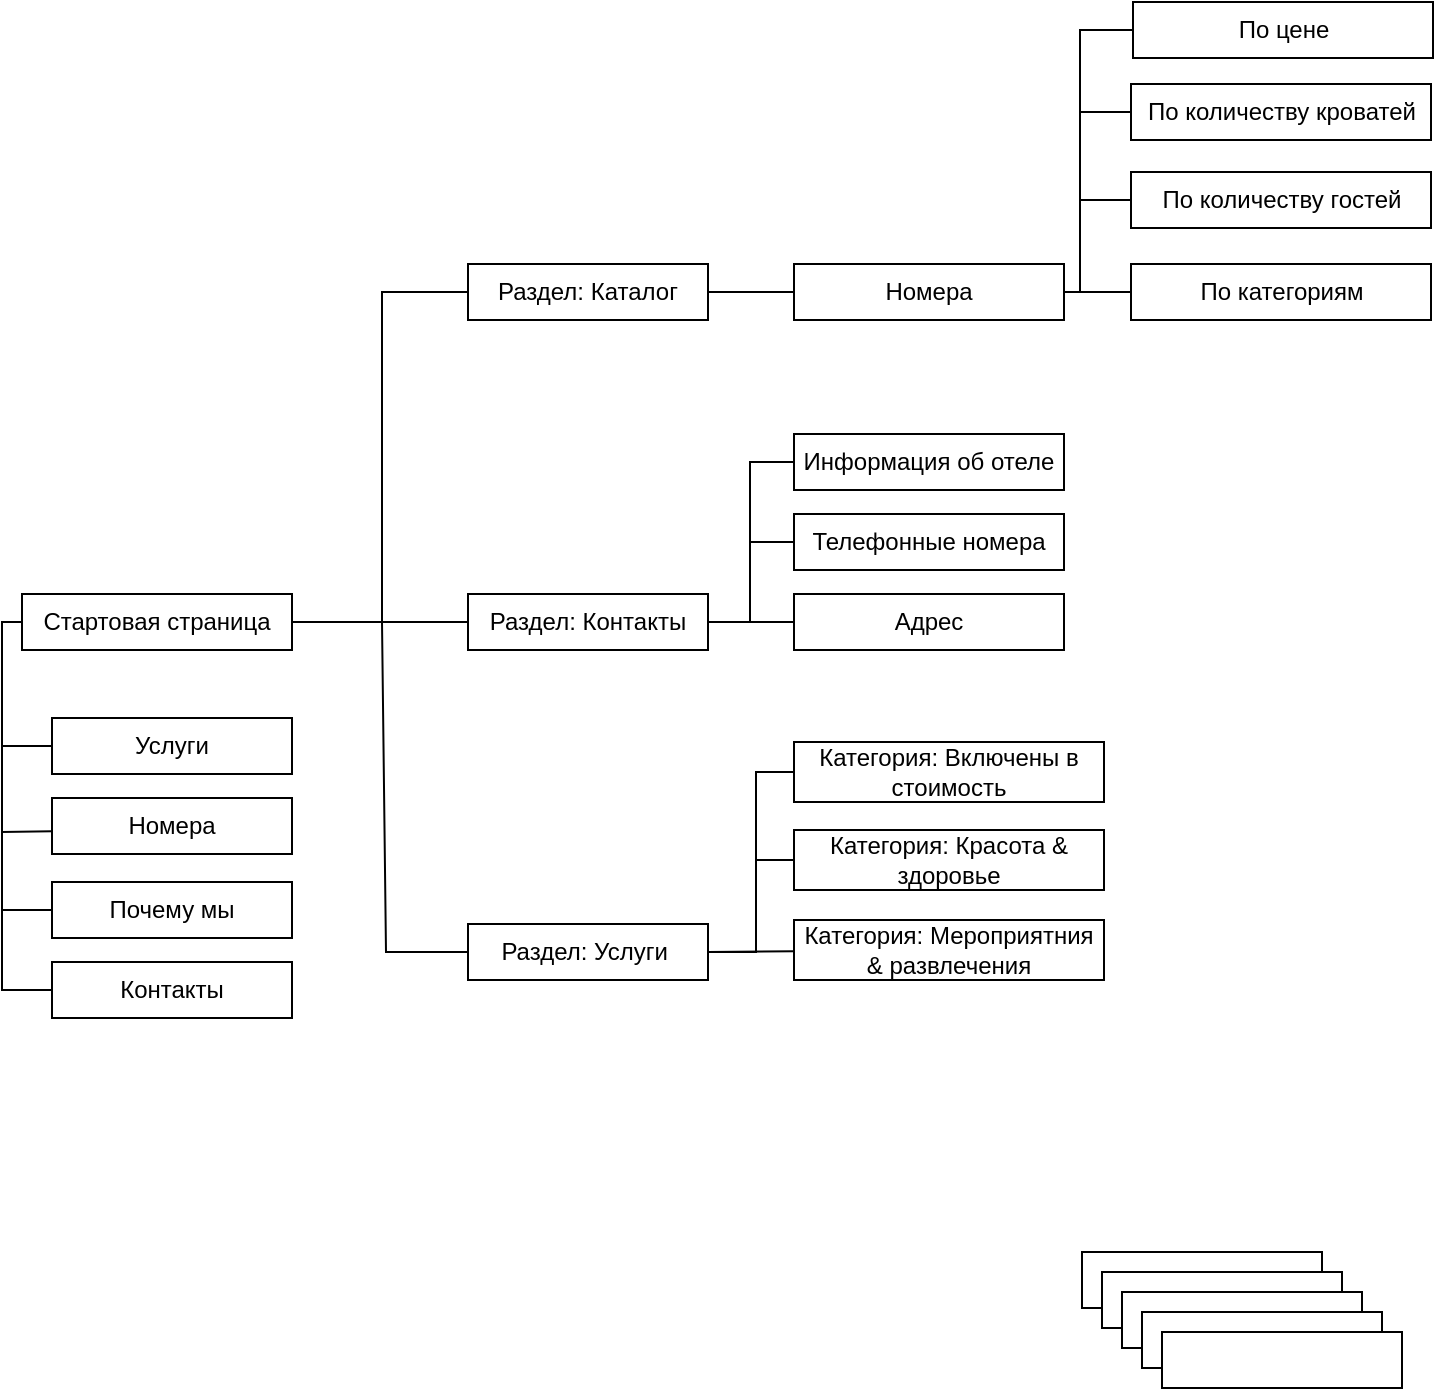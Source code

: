 <mxfile version="22.1.2" type="device" pages="4">
  <diagram name="Логическая (1)" id="8nunTRnJnk0Z7Gpdhql-">
    <mxGraphModel dx="1036" dy="614" grid="0" gridSize="10" guides="1" tooltips="1" connect="1" arrows="1" fold="1" page="1" pageScale="1" pageWidth="1169" pageHeight="827" math="0" shadow="0">
      <root>
        <mxCell id="0" />
        <mxCell id="1" parent="0" />
        <mxCell id="D01IqpzcgCZlbl3rqyAx-9" value="Номера" style="rounded=0;whiteSpace=wrap;html=1;" parent="1" vertex="1">
          <mxGeometry x="26" y="419" width="120" height="28" as="geometry" />
        </mxCell>
        <mxCell id="D01IqpzcgCZlbl3rqyAx-8" value="Почему мы" style="rounded=0;whiteSpace=wrap;html=1;" parent="1" vertex="1">
          <mxGeometry x="26" y="461" width="120" height="28" as="geometry" />
        </mxCell>
        <mxCell id="D01IqpzcgCZlbl3rqyAx-1" value="Стартовая страница" style="rounded=0;whiteSpace=wrap;html=1;" parent="1" vertex="1">
          <mxGeometry x="11" y="317" width="135" height="28" as="geometry" />
        </mxCell>
        <mxCell id="D01IqpzcgCZlbl3rqyAx-3" value="Раздел: Каталог" style="rounded=0;whiteSpace=wrap;html=1;" parent="1" vertex="1">
          <mxGeometry x="234" y="152" width="120" height="28" as="geometry" />
        </mxCell>
        <mxCell id="D01IqpzcgCZlbl3rqyAx-4" value="Раздел: Контакты" style="rounded=0;whiteSpace=wrap;html=1;" parent="1" vertex="1">
          <mxGeometry x="234" y="317" width="120" height="28" as="geometry" />
        </mxCell>
        <mxCell id="D01IqpzcgCZlbl3rqyAx-5" value="Раздел: Услуги&amp;nbsp;" style="rounded=0;whiteSpace=wrap;html=1;" parent="1" vertex="1">
          <mxGeometry x="234" y="482" width="120" height="28" as="geometry" />
        </mxCell>
        <mxCell id="D01IqpzcgCZlbl3rqyAx-7" value="Услуги" style="rounded=0;whiteSpace=wrap;html=1;" parent="1" vertex="1">
          <mxGeometry x="26" y="379" width="120" height="28" as="geometry" />
        </mxCell>
        <mxCell id="D01IqpzcgCZlbl3rqyAx-10" value="Контакты" style="rounded=0;whiteSpace=wrap;html=1;" parent="1" vertex="1">
          <mxGeometry x="26" y="501" width="120" height="28" as="geometry" />
        </mxCell>
        <mxCell id="D01IqpzcgCZlbl3rqyAx-11" value="Телефонные номера" style="rounded=0;whiteSpace=wrap;html=1;" parent="1" vertex="1">
          <mxGeometry x="397" y="277" width="135" height="28" as="geometry" />
        </mxCell>
        <mxCell id="D01IqpzcgCZlbl3rqyAx-12" value="Адрес" style="rounded=0;whiteSpace=wrap;html=1;" parent="1" vertex="1">
          <mxGeometry x="397" y="317" width="135" height="28" as="geometry" />
        </mxCell>
        <mxCell id="D01IqpzcgCZlbl3rqyAx-13" value="Категория: Включены в стоимость" style="rounded=0;whiteSpace=wrap;html=1;" parent="1" vertex="1">
          <mxGeometry x="397" y="391" width="155" height="30" as="geometry" />
        </mxCell>
        <mxCell id="D01IqpzcgCZlbl3rqyAx-14" value="Категория: Красота &amp;amp; здоровье" style="rounded=0;whiteSpace=wrap;html=1;" parent="1" vertex="1">
          <mxGeometry x="397" y="435" width="155" height="30" as="geometry" />
        </mxCell>
        <mxCell id="D01IqpzcgCZlbl3rqyAx-15" value="Категория: Мероприятния &amp;amp; развлечения" style="rounded=0;whiteSpace=wrap;html=1;" parent="1" vertex="1">
          <mxGeometry x="397" y="480" width="155" height="30" as="geometry" />
        </mxCell>
        <mxCell id="D01IqpzcgCZlbl3rqyAx-16" value="" style="rounded=0;whiteSpace=wrap;html=1;" parent="1" vertex="1">
          <mxGeometry x="541" y="646" width="120" height="28" as="geometry" />
        </mxCell>
        <mxCell id="D01IqpzcgCZlbl3rqyAx-17" value="" style="rounded=0;whiteSpace=wrap;html=1;" parent="1" vertex="1">
          <mxGeometry x="551" y="656" width="120" height="28" as="geometry" />
        </mxCell>
        <mxCell id="D01IqpzcgCZlbl3rqyAx-18" value="" style="rounded=0;whiteSpace=wrap;html=1;" parent="1" vertex="1">
          <mxGeometry x="561" y="666" width="120" height="28" as="geometry" />
        </mxCell>
        <mxCell id="D01IqpzcgCZlbl3rqyAx-19" value="" style="rounded=0;whiteSpace=wrap;html=1;" parent="1" vertex="1">
          <mxGeometry x="571" y="676" width="120" height="28" as="geometry" />
        </mxCell>
        <mxCell id="D01IqpzcgCZlbl3rqyAx-20" value="" style="rounded=0;whiteSpace=wrap;html=1;" parent="1" vertex="1">
          <mxGeometry x="581" y="686" width="120" height="28" as="geometry" />
        </mxCell>
        <mxCell id="D01IqpzcgCZlbl3rqyAx-21" value="Информация об отеле" style="rounded=0;whiteSpace=wrap;html=1;" parent="1" vertex="1">
          <mxGeometry x="397" y="237" width="135" height="28" as="geometry" />
        </mxCell>
        <mxCell id="D01IqpzcgCZlbl3rqyAx-25" value="" style="endArrow=none;html=1;rounded=0;entryX=0;entryY=0.5;entryDx=0;entryDy=0;" parent="1" source="D01IqpzcgCZlbl3rqyAx-1" target="D01IqpzcgCZlbl3rqyAx-4" edge="1">
          <mxGeometry width="50" height="50" relative="1" as="geometry">
            <mxPoint x="253" y="361" as="sourcePoint" />
            <mxPoint x="303" y="311" as="targetPoint" />
          </mxGeometry>
        </mxCell>
        <mxCell id="D01IqpzcgCZlbl3rqyAx-26" value="" style="endArrow=none;html=1;rounded=0;entryX=0;entryY=0.5;entryDx=0;entryDy=0;exitX=1;exitY=0.5;exitDx=0;exitDy=0;" parent="1" source="D01IqpzcgCZlbl3rqyAx-1" target="D01IqpzcgCZlbl3rqyAx-3" edge="1">
          <mxGeometry width="50" height="50" relative="1" as="geometry">
            <mxPoint x="260" y="304" as="sourcePoint" />
            <mxPoint x="310" y="254" as="targetPoint" />
            <Array as="points">
              <mxPoint x="191" y="331" />
              <mxPoint x="191" y="166" />
            </Array>
          </mxGeometry>
        </mxCell>
        <mxCell id="D01IqpzcgCZlbl3rqyAx-27" value="" style="endArrow=none;html=1;rounded=0;entryX=0;entryY=0.5;entryDx=0;entryDy=0;exitX=1;exitY=0.5;exitDx=0;exitDy=0;" parent="1" source="D01IqpzcgCZlbl3rqyAx-1" target="D01IqpzcgCZlbl3rqyAx-5" edge="1">
          <mxGeometry width="50" height="50" relative="1" as="geometry">
            <mxPoint x="238" y="390" as="sourcePoint" />
            <mxPoint x="288" y="340" as="targetPoint" />
            <Array as="points">
              <mxPoint x="191" y="331" />
              <mxPoint x="193" y="496" />
            </Array>
          </mxGeometry>
        </mxCell>
        <mxCell id="D01IqpzcgCZlbl3rqyAx-30" value="Номера" style="rounded=0;whiteSpace=wrap;html=1;" parent="1" vertex="1">
          <mxGeometry x="397" y="152" width="135" height="28" as="geometry" />
        </mxCell>
        <mxCell id="D01IqpzcgCZlbl3rqyAx-33" value="По количеству гостей" style="rounded=0;whiteSpace=wrap;html=1;" parent="1" vertex="1">
          <mxGeometry x="565.5" y="106" width="150" height="28" as="geometry" />
        </mxCell>
        <mxCell id="D01IqpzcgCZlbl3rqyAx-34" value="По категориям" style="rounded=0;whiteSpace=wrap;html=1;" parent="1" vertex="1">
          <mxGeometry x="565.5" y="152" width="150" height="28" as="geometry" />
        </mxCell>
        <mxCell id="D01IqpzcgCZlbl3rqyAx-35" value="По количеству кроватей" style="rounded=0;whiteSpace=wrap;html=1;" parent="1" vertex="1">
          <mxGeometry x="565.5" y="62" width="150" height="28" as="geometry" />
        </mxCell>
        <mxCell id="D01IqpzcgCZlbl3rqyAx-36" value="По цене" style="rounded=0;whiteSpace=wrap;html=1;" parent="1" vertex="1">
          <mxGeometry x="566.5" y="21" width="150" height="28" as="geometry" />
        </mxCell>
        <mxCell id="D01IqpzcgCZlbl3rqyAx-37" value="" style="endArrow=none;html=1;rounded=0;entryX=0;entryY=0.5;entryDx=0;entryDy=0;exitX=1;exitY=0.5;exitDx=0;exitDy=0;" parent="1" source="D01IqpzcgCZlbl3rqyAx-3" target="D01IqpzcgCZlbl3rqyAx-30" edge="1">
          <mxGeometry width="50" height="50" relative="1" as="geometry">
            <mxPoint x="314" y="341" as="sourcePoint" />
            <mxPoint x="364" y="291" as="targetPoint" />
          </mxGeometry>
        </mxCell>
        <mxCell id="D01IqpzcgCZlbl3rqyAx-38" value="" style="endArrow=none;html=1;rounded=0;entryX=0;entryY=0.5;entryDx=0;entryDy=0;exitX=1;exitY=0.5;exitDx=0;exitDy=0;" parent="1" source="D01IqpzcgCZlbl3rqyAx-4" target="D01IqpzcgCZlbl3rqyAx-21" edge="1">
          <mxGeometry width="50" height="50" relative="1" as="geometry">
            <mxPoint x="314" y="341" as="sourcePoint" />
            <mxPoint x="364" y="291" as="targetPoint" />
            <Array as="points">
              <mxPoint x="375" y="331" />
              <mxPoint x="375" y="251" />
            </Array>
          </mxGeometry>
        </mxCell>
        <mxCell id="D01IqpzcgCZlbl3rqyAx-39" value="" style="endArrow=none;html=1;rounded=0;entryX=0;entryY=0.5;entryDx=0;entryDy=0;exitX=1;exitY=0.5;exitDx=0;exitDy=0;" parent="1" source="D01IqpzcgCZlbl3rqyAx-4" target="D01IqpzcgCZlbl3rqyAx-11" edge="1">
          <mxGeometry width="50" height="50" relative="1" as="geometry">
            <mxPoint x="314" y="341" as="sourcePoint" />
            <mxPoint x="364" y="291" as="targetPoint" />
            <Array as="points">
              <mxPoint x="375" y="331" />
              <mxPoint x="375" y="291" />
            </Array>
          </mxGeometry>
        </mxCell>
        <mxCell id="D01IqpzcgCZlbl3rqyAx-42" value="" style="endArrow=none;html=1;rounded=0;entryX=0;entryY=0.5;entryDx=0;entryDy=0;exitX=1;exitY=0.5;exitDx=0;exitDy=0;" parent="1" source="D01IqpzcgCZlbl3rqyAx-4" target="D01IqpzcgCZlbl3rqyAx-12" edge="1">
          <mxGeometry width="50" height="50" relative="1" as="geometry">
            <mxPoint x="356" y="351" as="sourcePoint" />
            <mxPoint x="406" y="301" as="targetPoint" />
          </mxGeometry>
        </mxCell>
        <mxCell id="D01IqpzcgCZlbl3rqyAx-43" value="" style="endArrow=none;html=1;rounded=0;entryX=0;entryY=0.5;entryDx=0;entryDy=0;exitX=1;exitY=0.5;exitDx=0;exitDy=0;" parent="1" source="D01IqpzcgCZlbl3rqyAx-5" target="D01IqpzcgCZlbl3rqyAx-13" edge="1">
          <mxGeometry width="50" height="50" relative="1" as="geometry">
            <mxPoint x="353" y="454" as="sourcePoint" />
            <mxPoint x="403" y="404" as="targetPoint" />
            <Array as="points">
              <mxPoint x="378" y="496" />
              <mxPoint x="378" y="406" />
            </Array>
          </mxGeometry>
        </mxCell>
        <mxCell id="D01IqpzcgCZlbl3rqyAx-44" value="" style="endArrow=none;html=1;rounded=0;entryX=0;entryY=0.5;entryDx=0;entryDy=0;exitX=1;exitY=0.5;exitDx=0;exitDy=0;" parent="1" source="D01IqpzcgCZlbl3rqyAx-5" target="D01IqpzcgCZlbl3rqyAx-14" edge="1">
          <mxGeometry width="50" height="50" relative="1" as="geometry">
            <mxPoint x="353" y="454" as="sourcePoint" />
            <mxPoint x="403" y="404" as="targetPoint" />
            <Array as="points">
              <mxPoint x="378" y="496" />
              <mxPoint x="378" y="450" />
            </Array>
          </mxGeometry>
        </mxCell>
        <mxCell id="D01IqpzcgCZlbl3rqyAx-46" value="" style="endArrow=none;html=1;rounded=0;entryX=1;entryY=0.5;entryDx=0;entryDy=0;exitX=0;exitY=0.5;exitDx=0;exitDy=0;" parent="1" source="D01IqpzcgCZlbl3rqyAx-36" target="D01IqpzcgCZlbl3rqyAx-30" edge="1">
          <mxGeometry width="50" height="50" relative="1" as="geometry">
            <mxPoint x="605" y="256" as="sourcePoint" />
            <mxPoint x="655" y="206" as="targetPoint" />
            <Array as="points">
              <mxPoint x="540" y="35" />
              <mxPoint x="540" y="166" />
            </Array>
          </mxGeometry>
        </mxCell>
        <mxCell id="D01IqpzcgCZlbl3rqyAx-47" value="" style="endArrow=none;html=1;rounded=0;entryX=0;entryY=0.5;entryDx=0;entryDy=0;exitX=1;exitY=0.5;exitDx=0;exitDy=0;" parent="1" source="D01IqpzcgCZlbl3rqyAx-30" target="D01IqpzcgCZlbl3rqyAx-35" edge="1">
          <mxGeometry width="50" height="50" relative="1" as="geometry">
            <mxPoint x="579" y="152" as="sourcePoint" />
            <mxPoint x="629" y="102" as="targetPoint" />
            <Array as="points">
              <mxPoint x="540" y="166" />
              <mxPoint x="540" y="76" />
            </Array>
          </mxGeometry>
        </mxCell>
        <mxCell id="D01IqpzcgCZlbl3rqyAx-48" value="" style="endArrow=none;html=1;rounded=0;entryX=0;entryY=0.5;entryDx=0;entryDy=0;exitX=1;exitY=0.5;exitDx=0;exitDy=0;" parent="1" source="D01IqpzcgCZlbl3rqyAx-30" target="D01IqpzcgCZlbl3rqyAx-33" edge="1">
          <mxGeometry width="50" height="50" relative="1" as="geometry">
            <mxPoint x="579" y="152" as="sourcePoint" />
            <mxPoint x="629" y="102" as="targetPoint" />
            <Array as="points">
              <mxPoint x="540" y="166" />
              <mxPoint x="540" y="120" />
            </Array>
          </mxGeometry>
        </mxCell>
        <mxCell id="D01IqpzcgCZlbl3rqyAx-49" value="" style="endArrow=none;html=1;rounded=0;entryX=0;entryY=0.5;entryDx=0;entryDy=0;" parent="1" source="D01IqpzcgCZlbl3rqyAx-30" target="D01IqpzcgCZlbl3rqyAx-34" edge="1">
          <mxGeometry width="50" height="50" relative="1" as="geometry">
            <mxPoint x="579" y="152" as="sourcePoint" />
            <mxPoint x="629" y="102" as="targetPoint" />
          </mxGeometry>
        </mxCell>
        <mxCell id="D01IqpzcgCZlbl3rqyAx-50" value="" style="endArrow=none;html=1;rounded=0;entryX=0;entryY=0.5;entryDx=0;entryDy=0;exitX=0;exitY=0.5;exitDx=0;exitDy=0;" parent="1" source="D01IqpzcgCZlbl3rqyAx-10" target="D01IqpzcgCZlbl3rqyAx-1" edge="1">
          <mxGeometry width="50" height="50" relative="1" as="geometry">
            <mxPoint x="286" y="478" as="sourcePoint" />
            <mxPoint x="336" y="428" as="targetPoint" />
            <Array as="points">
              <mxPoint x="1" y="515" />
              <mxPoint x="1" y="331" />
            </Array>
          </mxGeometry>
        </mxCell>
        <mxCell id="D01IqpzcgCZlbl3rqyAx-51" value="" style="endArrow=none;html=1;rounded=0;entryX=0;entryY=0.5;entryDx=0;entryDy=0;exitX=0;exitY=0.5;exitDx=0;exitDy=0;" parent="1" source="D01IqpzcgCZlbl3rqyAx-8" target="D01IqpzcgCZlbl3rqyAx-1" edge="1">
          <mxGeometry width="50" height="50" relative="1" as="geometry">
            <mxPoint x="286" y="478" as="sourcePoint" />
            <mxPoint x="336" y="428" as="targetPoint" />
            <Array as="points">
              <mxPoint x="1" y="475" />
              <mxPoint x="1" y="331" />
            </Array>
          </mxGeometry>
        </mxCell>
        <mxCell id="D01IqpzcgCZlbl3rqyAx-52" value="" style="endArrow=none;html=1;rounded=0;entryX=0;entryY=0.5;entryDx=0;entryDy=0;exitX=0.002;exitY=0.592;exitDx=0;exitDy=0;exitPerimeter=0;" parent="1" source="D01IqpzcgCZlbl3rqyAx-9" target="D01IqpzcgCZlbl3rqyAx-1" edge="1">
          <mxGeometry width="50" height="50" relative="1" as="geometry">
            <mxPoint x="76" y="448" as="sourcePoint" />
            <mxPoint x="126" y="398" as="targetPoint" />
            <Array as="points">
              <mxPoint x="1" y="436" />
              <mxPoint x="1" y="331" />
            </Array>
          </mxGeometry>
        </mxCell>
        <mxCell id="D01IqpzcgCZlbl3rqyAx-53" value="" style="endArrow=none;html=1;rounded=0;entryX=0;entryY=0.5;entryDx=0;entryDy=0;exitX=0;exitY=0.5;exitDx=0;exitDy=0;" parent="1" source="D01IqpzcgCZlbl3rqyAx-7" target="D01IqpzcgCZlbl3rqyAx-1" edge="1">
          <mxGeometry width="50" height="50" relative="1" as="geometry">
            <mxPoint x="76" y="438" as="sourcePoint" />
            <mxPoint x="126" y="388" as="targetPoint" />
            <Array as="points">
              <mxPoint x="1" y="393" />
              <mxPoint x="1" y="331" />
            </Array>
          </mxGeometry>
        </mxCell>
        <mxCell id="D01IqpzcgCZlbl3rqyAx-54" value="" style="endArrow=none;html=1;rounded=0;exitX=1;exitY=0.5;exitDx=0;exitDy=0;" parent="1" source="D01IqpzcgCZlbl3rqyAx-5" target="D01IqpzcgCZlbl3rqyAx-15" edge="1">
          <mxGeometry width="50" height="50" relative="1" as="geometry">
            <mxPoint x="357" y="508" as="sourcePoint" />
            <mxPoint x="407" y="458" as="targetPoint" />
          </mxGeometry>
        </mxCell>
      </root>
    </mxGraphModel>
  </diagram>
  <diagram id="a3_cIhdeEmWWmTUoKWY6" name="Логическая (2)">
    <mxGraphModel dx="718" dy="614" grid="0" gridSize="10" guides="1" tooltips="1" connect="1" arrows="1" fold="1" page="1" pageScale="1" pageWidth="1169" pageHeight="827" math="0" shadow="0">
      <root>
        <mxCell id="0" />
        <mxCell id="1" parent="0" />
        <mxCell id="GtCj5q631Aes_3D9QNSs-3" value="Стартовая страница" style="rounded=0;whiteSpace=wrap;html=1;" parent="1" vertex="1">
          <mxGeometry x="11" y="317" width="135" height="28" as="geometry" />
        </mxCell>
        <mxCell id="GtCj5q631Aes_3D9QNSs-4" value="Раздел: Каталог" style="rounded=0;whiteSpace=wrap;html=1;" parent="1" vertex="1">
          <mxGeometry x="234" y="152" width="120" height="28" as="geometry" />
        </mxCell>
        <mxCell id="GtCj5q631Aes_3D9QNSs-5" value="Раздел: Контакты" style="rounded=0;whiteSpace=wrap;html=1;" parent="1" vertex="1">
          <mxGeometry x="234" y="317" width="120" height="28" as="geometry" />
        </mxCell>
        <mxCell id="GtCj5q631Aes_3D9QNSs-6" value="Раздел: Услуги&amp;nbsp;" style="rounded=0;whiteSpace=wrap;html=1;" parent="1" vertex="1">
          <mxGeometry x="234" y="482" width="120" height="28" as="geometry" />
        </mxCell>
        <mxCell id="GtCj5q631Aes_3D9QNSs-9" value="Телефонные номера" style="rounded=0;whiteSpace=wrap;html=1;" parent="1" vertex="1">
          <mxGeometry x="397" y="277" width="135" height="28" as="geometry" />
        </mxCell>
        <mxCell id="GtCj5q631Aes_3D9QNSs-10" value="Адрес" style="rounded=0;whiteSpace=wrap;html=1;" parent="1" vertex="1">
          <mxGeometry x="397" y="317" width="135" height="28" as="geometry" />
        </mxCell>
        <mxCell id="GtCj5q631Aes_3D9QNSs-11" value="Категория: Включены в стоимость" style="rounded=0;whiteSpace=wrap;html=1;" parent="1" vertex="1">
          <mxGeometry x="397" y="391" width="155" height="30" as="geometry" />
        </mxCell>
        <mxCell id="GtCj5q631Aes_3D9QNSs-12" value="Категория: Красота &amp;amp; здоровье" style="rounded=0;whiteSpace=wrap;html=1;" parent="1" vertex="1">
          <mxGeometry x="397" y="435" width="155" height="30" as="geometry" />
        </mxCell>
        <mxCell id="GtCj5q631Aes_3D9QNSs-13" value="Категория: Мероприятния &amp;amp; развлечения" style="rounded=0;whiteSpace=wrap;html=1;" parent="1" vertex="1">
          <mxGeometry x="397" y="480" width="155" height="30" as="geometry" />
        </mxCell>
        <mxCell id="GtCj5q631Aes_3D9QNSs-14" value="Аккаунт" style="rounded=0;whiteSpace=wrap;html=1;" parent="1" vertex="1">
          <mxGeometry x="399.5" y="532" width="120" height="28" as="geometry" />
        </mxCell>
        <mxCell id="GtCj5q631Aes_3D9QNSs-15" value="История" style="rounded=0;whiteSpace=wrap;html=1;" parent="1" vertex="1">
          <mxGeometry x="398.5" y="575" width="120" height="28" as="geometry" />
        </mxCell>
        <mxCell id="GtCj5q631Aes_3D9QNSs-18" value="Раздел: Аккаунт" style="rounded=0;whiteSpace=wrap;html=1;" parent="1" vertex="1">
          <mxGeometry x="234" y="575" width="120" height="28" as="geometry" />
        </mxCell>
        <mxCell id="GtCj5q631Aes_3D9QNSs-19" value="Информация об отеле" style="rounded=0;whiteSpace=wrap;html=1;" parent="1" vertex="1">
          <mxGeometry x="397" y="237" width="135" height="28" as="geometry" />
        </mxCell>
        <mxCell id="GtCj5q631Aes_3D9QNSs-20" value="" style="endArrow=none;html=1;rounded=0;entryX=0;entryY=0.5;entryDx=0;entryDy=0;" parent="1" source="GtCj5q631Aes_3D9QNSs-3" target="GtCj5q631Aes_3D9QNSs-5" edge="1">
          <mxGeometry width="50" height="50" relative="1" as="geometry">
            <mxPoint x="253" y="361" as="sourcePoint" />
            <mxPoint x="303" y="311" as="targetPoint" />
          </mxGeometry>
        </mxCell>
        <mxCell id="GtCj5q631Aes_3D9QNSs-21" value="" style="endArrow=none;html=1;rounded=0;entryX=0;entryY=0.5;entryDx=0;entryDy=0;exitX=1;exitY=0.5;exitDx=0;exitDy=0;" parent="1" source="GtCj5q631Aes_3D9QNSs-3" target="GtCj5q631Aes_3D9QNSs-4" edge="1">
          <mxGeometry width="50" height="50" relative="1" as="geometry">
            <mxPoint x="260" y="304" as="sourcePoint" />
            <mxPoint x="310" y="254" as="targetPoint" />
            <Array as="points">
              <mxPoint x="191" y="331" />
              <mxPoint x="191" y="166" />
            </Array>
          </mxGeometry>
        </mxCell>
        <mxCell id="GtCj5q631Aes_3D9QNSs-22" value="" style="endArrow=none;html=1;rounded=0;entryX=0;entryY=0.5;entryDx=0;entryDy=0;exitX=1;exitY=0.5;exitDx=0;exitDy=0;" parent="1" source="GtCj5q631Aes_3D9QNSs-3" target="GtCj5q631Aes_3D9QNSs-6" edge="1">
          <mxGeometry width="50" height="50" relative="1" as="geometry">
            <mxPoint x="238" y="390" as="sourcePoint" />
            <mxPoint x="288" y="340" as="targetPoint" />
            <Array as="points">
              <mxPoint x="191" y="331" />
              <mxPoint x="193" y="496" />
            </Array>
          </mxGeometry>
        </mxCell>
        <mxCell id="GtCj5q631Aes_3D9QNSs-24" value="По количеству гостей" style="rounded=0;whiteSpace=wrap;html=1;" parent="1" vertex="1">
          <mxGeometry x="398.5" y="106" width="150" height="28" as="geometry" />
        </mxCell>
        <mxCell id="GtCj5q631Aes_3D9QNSs-25" value="По категориям" style="rounded=0;whiteSpace=wrap;html=1;" parent="1" vertex="1">
          <mxGeometry x="398.5" y="152" width="150" height="28" as="geometry" />
        </mxCell>
        <mxCell id="GtCj5q631Aes_3D9QNSs-26" value="По количеству кроватей" style="rounded=0;whiteSpace=wrap;html=1;" parent="1" vertex="1">
          <mxGeometry x="398.5" y="62" width="150" height="28" as="geometry" />
        </mxCell>
        <mxCell id="GtCj5q631Aes_3D9QNSs-27" value="По цене" style="rounded=0;whiteSpace=wrap;html=1;" parent="1" vertex="1">
          <mxGeometry x="399.5" y="21" width="150" height="28" as="geometry" />
        </mxCell>
        <mxCell id="GtCj5q631Aes_3D9QNSs-28" value="" style="endArrow=none;html=1;rounded=0;entryX=0;entryY=0.5;entryDx=0;entryDy=0;exitX=1;exitY=0.5;exitDx=0;exitDy=0;" parent="1" source="GtCj5q631Aes_3D9QNSs-4" edge="1">
          <mxGeometry width="50" height="50" relative="1" as="geometry">
            <mxPoint x="314" y="341" as="sourcePoint" />
            <mxPoint x="397" y="166" as="targetPoint" />
          </mxGeometry>
        </mxCell>
        <mxCell id="GtCj5q631Aes_3D9QNSs-29" value="" style="endArrow=none;html=1;rounded=0;entryX=0;entryY=0.5;entryDx=0;entryDy=0;exitX=1;exitY=0.5;exitDx=0;exitDy=0;" parent="1" source="GtCj5q631Aes_3D9QNSs-5" target="GtCj5q631Aes_3D9QNSs-19" edge="1">
          <mxGeometry width="50" height="50" relative="1" as="geometry">
            <mxPoint x="314" y="341" as="sourcePoint" />
            <mxPoint x="364" y="291" as="targetPoint" />
            <Array as="points">
              <mxPoint x="375" y="331" />
              <mxPoint x="375" y="251" />
            </Array>
          </mxGeometry>
        </mxCell>
        <mxCell id="GtCj5q631Aes_3D9QNSs-30" value="" style="endArrow=none;html=1;rounded=0;entryX=0;entryY=0.5;entryDx=0;entryDy=0;exitX=1;exitY=0.5;exitDx=0;exitDy=0;" parent="1" source="GtCj5q631Aes_3D9QNSs-5" target="GtCj5q631Aes_3D9QNSs-9" edge="1">
          <mxGeometry width="50" height="50" relative="1" as="geometry">
            <mxPoint x="314" y="341" as="sourcePoint" />
            <mxPoint x="364" y="291" as="targetPoint" />
            <Array as="points">
              <mxPoint x="375" y="331" />
              <mxPoint x="375" y="291" />
            </Array>
          </mxGeometry>
        </mxCell>
        <mxCell id="GtCj5q631Aes_3D9QNSs-31" value="" style="endArrow=none;html=1;rounded=0;entryX=0;entryY=0.5;entryDx=0;entryDy=0;exitX=1;exitY=0.5;exitDx=0;exitDy=0;" parent="1" source="GtCj5q631Aes_3D9QNSs-5" target="GtCj5q631Aes_3D9QNSs-10" edge="1">
          <mxGeometry width="50" height="50" relative="1" as="geometry">
            <mxPoint x="356" y="351" as="sourcePoint" />
            <mxPoint x="406" y="301" as="targetPoint" />
          </mxGeometry>
        </mxCell>
        <mxCell id="GtCj5q631Aes_3D9QNSs-32" value="" style="endArrow=none;html=1;rounded=0;entryX=0;entryY=0.5;entryDx=0;entryDy=0;exitX=1;exitY=0.5;exitDx=0;exitDy=0;" parent="1" source="GtCj5q631Aes_3D9QNSs-6" target="GtCj5q631Aes_3D9QNSs-11" edge="1">
          <mxGeometry width="50" height="50" relative="1" as="geometry">
            <mxPoint x="353" y="454" as="sourcePoint" />
            <mxPoint x="403" y="404" as="targetPoint" />
            <Array as="points">
              <mxPoint x="378" y="496" />
              <mxPoint x="378" y="406" />
            </Array>
          </mxGeometry>
        </mxCell>
        <mxCell id="GtCj5q631Aes_3D9QNSs-33" value="" style="endArrow=none;html=1;rounded=0;entryX=0;entryY=0.5;entryDx=0;entryDy=0;exitX=1;exitY=0.5;exitDx=0;exitDy=0;" parent="1" source="GtCj5q631Aes_3D9QNSs-6" target="GtCj5q631Aes_3D9QNSs-12" edge="1">
          <mxGeometry width="50" height="50" relative="1" as="geometry">
            <mxPoint x="353" y="454" as="sourcePoint" />
            <mxPoint x="403" y="404" as="targetPoint" />
            <Array as="points">
              <mxPoint x="378" y="496" />
              <mxPoint x="378" y="450" />
            </Array>
          </mxGeometry>
        </mxCell>
        <mxCell id="GtCj5q631Aes_3D9QNSs-34" value="" style="endArrow=none;html=1;rounded=0;entryX=1;entryY=0.5;entryDx=0;entryDy=0;exitX=0;exitY=0.5;exitDx=0;exitDy=0;" parent="1" source="GtCj5q631Aes_3D9QNSs-27" edge="1">
          <mxGeometry width="50" height="50" relative="1" as="geometry">
            <mxPoint x="438" y="256" as="sourcePoint" />
            <mxPoint x="365" y="166" as="targetPoint" />
            <Array as="points">
              <mxPoint x="373" y="35" />
              <mxPoint x="373" y="166" />
            </Array>
          </mxGeometry>
        </mxCell>
        <mxCell id="GtCj5q631Aes_3D9QNSs-35" value="" style="endArrow=none;html=1;rounded=0;entryX=0;entryY=0.5;entryDx=0;entryDy=0;exitX=1;exitY=0.5;exitDx=0;exitDy=0;" parent="1" target="GtCj5q631Aes_3D9QNSs-26" edge="1">
          <mxGeometry width="50" height="50" relative="1" as="geometry">
            <mxPoint x="365" y="166" as="sourcePoint" />
            <mxPoint x="462" y="102" as="targetPoint" />
            <Array as="points">
              <mxPoint x="373" y="166" />
              <mxPoint x="373" y="76" />
            </Array>
          </mxGeometry>
        </mxCell>
        <mxCell id="GtCj5q631Aes_3D9QNSs-36" value="" style="endArrow=none;html=1;rounded=0;entryX=0;entryY=0.5;entryDx=0;entryDy=0;exitX=1;exitY=0.5;exitDx=0;exitDy=0;" parent="1" target="GtCj5q631Aes_3D9QNSs-24" edge="1">
          <mxGeometry width="50" height="50" relative="1" as="geometry">
            <mxPoint x="365" y="166" as="sourcePoint" />
            <mxPoint x="462" y="102" as="targetPoint" />
            <Array as="points">
              <mxPoint x="373" y="166" />
              <mxPoint x="373" y="120" />
            </Array>
          </mxGeometry>
        </mxCell>
        <mxCell id="GtCj5q631Aes_3D9QNSs-37" value="" style="endArrow=none;html=1;rounded=0;entryX=0;entryY=0.5;entryDx=0;entryDy=0;" parent="1" target="GtCj5q631Aes_3D9QNSs-25" edge="1">
          <mxGeometry width="50" height="50" relative="1" as="geometry">
            <mxPoint x="365" y="166" as="sourcePoint" />
            <mxPoint x="462" y="102" as="targetPoint" />
          </mxGeometry>
        </mxCell>
        <mxCell id="GtCj5q631Aes_3D9QNSs-42" value="" style="endArrow=none;html=1;rounded=0;exitX=1;exitY=0.5;exitDx=0;exitDy=0;" parent="1" source="GtCj5q631Aes_3D9QNSs-6" target="GtCj5q631Aes_3D9QNSs-13" edge="1">
          <mxGeometry width="50" height="50" relative="1" as="geometry">
            <mxPoint x="357" y="508" as="sourcePoint" />
            <mxPoint x="407" y="458" as="targetPoint" />
          </mxGeometry>
        </mxCell>
        <mxCell id="8yKywceKJuqImcvjTiU0-3" value="Изменение данных" style="rounded=0;whiteSpace=wrap;html=1;" parent="1" vertex="1">
          <mxGeometry x="559" y="532" width="120" height="28" as="geometry" />
        </mxCell>
        <mxCell id="8yKywceKJuqImcvjTiU0-4" value="" style="endArrow=none;html=1;rounded=0;entryX=1;entryY=0.5;entryDx=0;entryDy=0;exitX=0;exitY=0.5;exitDx=0;exitDy=0;" parent="1" source="GtCj5q631Aes_3D9QNSs-18" target="GtCj5q631Aes_3D9QNSs-3" edge="1">
          <mxGeometry width="50" height="50" relative="1" as="geometry">
            <mxPoint x="416" y="503" as="sourcePoint" />
            <mxPoint x="466" y="453" as="targetPoint" />
            <Array as="points">
              <mxPoint x="194" y="589" />
              <mxPoint x="191" y="331" />
            </Array>
          </mxGeometry>
        </mxCell>
        <mxCell id="8yKywceKJuqImcvjTiU0-5" value="" style="endArrow=none;html=1;rounded=0;entryX=0;entryY=0.5;entryDx=0;entryDy=0;exitX=1;exitY=0.5;exitDx=0;exitDy=0;" parent="1" source="GtCj5q631Aes_3D9QNSs-18" target="GtCj5q631Aes_3D9QNSs-14" edge="1">
          <mxGeometry width="50" height="50" relative="1" as="geometry">
            <mxPoint x="393" y="596" as="sourcePoint" />
            <mxPoint x="443" y="546" as="targetPoint" />
            <Array as="points">
              <mxPoint x="376" y="589" />
              <mxPoint x="376" y="546" />
            </Array>
          </mxGeometry>
        </mxCell>
        <mxCell id="8yKywceKJuqImcvjTiU0-6" value="" style="endArrow=none;html=1;rounded=0;entryX=0;entryY=0.5;entryDx=0;entryDy=0;" parent="1" source="GtCj5q631Aes_3D9QNSs-18" target="GtCj5q631Aes_3D9QNSs-15" edge="1">
          <mxGeometry width="50" height="50" relative="1" as="geometry">
            <mxPoint x="393" y="596" as="sourcePoint" />
            <mxPoint x="443" y="546" as="targetPoint" />
          </mxGeometry>
        </mxCell>
        <mxCell id="8yKywceKJuqImcvjTiU0-7" value="" style="endArrow=none;html=1;rounded=0;entryX=0;entryY=0.5;entryDx=0;entryDy=0;" parent="1" source="GtCj5q631Aes_3D9QNSs-14" target="8yKywceKJuqImcvjTiU0-3" edge="1">
          <mxGeometry width="50" height="50" relative="1" as="geometry">
            <mxPoint x="393" y="596" as="sourcePoint" />
            <mxPoint x="443" y="546" as="targetPoint" />
          </mxGeometry>
        </mxCell>
      </root>
    </mxGraphModel>
  </diagram>
  <diagram id="pVM-gn2nZFb3K0M7gVxG" name="Физическая">
    <mxGraphModel dx="1197" dy="1023" grid="0" gridSize="10" guides="1" tooltips="1" connect="1" arrows="1" fold="1" page="1" pageScale="1" pageWidth="827" pageHeight="1169" math="0" shadow="0">
      <root>
        <mxCell id="0" />
        <mxCell id="1" parent="0" />
        <mxCell id="lA73tTkBRhyWHe-zrsxG-1" value="/admin" style="shape=folder;fontStyle=1;spacingTop=10;tabWidth=40;tabHeight=14;tabPosition=left;html=1;whiteSpace=wrap;" parent="1" vertex="1">
          <mxGeometry x="263" y="32" width="70" height="50" as="geometry" />
        </mxCell>
        <mxCell id="lA73tTkBRhyWHe-zrsxG-2" value="/css" style="shape=folder;fontStyle=1;spacingTop=10;tabWidth=40;tabHeight=14;tabPosition=left;html=1;whiteSpace=wrap;" parent="1" vertex="1">
          <mxGeometry x="250" y="173" width="70" height="50" as="geometry" />
        </mxCell>
        <mxCell id="lA73tTkBRhyWHe-zrsxG-3" value="/database" style="shape=folder;fontStyle=1;spacingTop=10;tabWidth=40;tabHeight=14;tabPosition=left;html=1;whiteSpace=wrap;" parent="1" vertex="1">
          <mxGeometry x="254" y="247" width="70" height="50" as="geometry" />
        </mxCell>
        <mxCell id="lA73tTkBRhyWHe-zrsxG-6" value="/js" style="shape=folder;fontStyle=1;spacingTop=10;tabWidth=40;tabHeight=14;tabPosition=left;html=1;whiteSpace=wrap;" parent="1" vertex="1">
          <mxGeometry x="254" y="406" width="70" height="50" as="geometry" />
        </mxCell>
        <mxCell id="lA73tTkBRhyWHe-zrsxG-7" value="/user" style="shape=folder;fontStyle=1;spacingTop=10;tabWidth=40;tabHeight=14;tabPosition=left;html=1;whiteSpace=wrap;" parent="1" vertex="1">
          <mxGeometry x="254" y="518" width="70" height="50" as="geometry" />
        </mxCell>
        <mxCell id="lA73tTkBRhyWHe-zrsxG-8" value="/lion" style="shape=folder;fontStyle=1;spacingTop=10;tabWidth=40;tabHeight=14;tabPosition=left;html=1;whiteSpace=wrap;" parent="1" vertex="1">
          <mxGeometry x="118" y="195" width="70" height="50" as="geometry" />
        </mxCell>
        <mxCell id="fQ_rrwtPmn1DH9PQR-Kl-2" value="style.css" style="html=1;whiteSpace=wrap;" parent="1" vertex="1">
          <mxGeometry x="354" y="195" width="120" height="20" as="geometry" />
        </mxCell>
        <mxCell id="fQ_rrwtPmn1DH9PQR-Kl-4" value="" style="endArrow=none;html=1;rounded=0;entryX=0;entryY=0.5;entryDx=0;entryDy=0;exitX=0;exitY=0;exitDx=70;exitDy=32;exitPerimeter=0;" parent="1" source="lA73tTkBRhyWHe-zrsxG-2" target="fQ_rrwtPmn1DH9PQR-Kl-2" edge="1">
          <mxGeometry width="50" height="50" relative="1" as="geometry">
            <mxPoint x="427" y="378" as="sourcePoint" />
            <mxPoint x="477" y="328" as="targetPoint" />
          </mxGeometry>
        </mxCell>
        <mxCell id="fQ_rrwtPmn1DH9PQR-Kl-5" value="sign.js" style="rounded=0;whiteSpace=wrap;html=1;" parent="1" vertex="1">
          <mxGeometry x="354" y="414" width="120" height="20" as="geometry" />
        </mxCell>
        <mxCell id="fQ_rrwtPmn1DH9PQR-Kl-6" value="eye.js" style="rounded=0;whiteSpace=wrap;html=1;" parent="1" vertex="1">
          <mxGeometry x="354" y="446" width="120" height="20" as="geometry" />
        </mxCell>
        <mxCell id="fQ_rrwtPmn1DH9PQR-Kl-8" value="" style="endArrow=none;html=1;rounded=0;exitX=0;exitY=0;exitDx=70;exitDy=32;exitPerimeter=0;entryX=0;entryY=0.5;entryDx=0;entryDy=0;" parent="1" source="lA73tTkBRhyWHe-zrsxG-6" target="fQ_rrwtPmn1DH9PQR-Kl-5" edge="1">
          <mxGeometry width="50" height="50" relative="1" as="geometry">
            <mxPoint x="328" y="554" as="sourcePoint" />
            <mxPoint x="378" y="504" as="targetPoint" />
            <Array as="points">
              <mxPoint x="335" y="438" />
              <mxPoint x="335" y="424" />
            </Array>
          </mxGeometry>
        </mxCell>
        <mxCell id="fQ_rrwtPmn1DH9PQR-Kl-9" value="" style="endArrow=none;html=1;rounded=0;exitX=0;exitY=0;exitDx=70;exitDy=32;exitPerimeter=0;" parent="1" source="lA73tTkBRhyWHe-zrsxG-6" target="fQ_rrwtPmn1DH9PQR-Kl-6" edge="1">
          <mxGeometry width="50" height="50" relative="1" as="geometry">
            <mxPoint x="328" y="554" as="sourcePoint" />
            <mxPoint x="378" y="504" as="targetPoint" />
            <Array as="points">
              <mxPoint x="335" y="438" />
              <mxPoint x="335" y="457" />
            </Array>
          </mxGeometry>
        </mxCell>
        <mxCell id="fQ_rrwtPmn1DH9PQR-Kl-10" value="" style="endArrow=none;html=1;rounded=0;entryX=0;entryY=0;entryDx=70;entryDy=32;entryPerimeter=0;exitX=0;exitY=0;exitDx=0;exitDy=32;exitPerimeter=0;" parent="1" source="lA73tTkBRhyWHe-zrsxG-7" target="lA73tTkBRhyWHe-zrsxG-8" edge="1">
          <mxGeometry width="50" height="50" relative="1" as="geometry">
            <mxPoint x="296" y="427" as="sourcePoint" />
            <mxPoint x="346" y="377" as="targetPoint" />
            <Array as="points">
              <mxPoint x="216" y="550" />
              <mxPoint x="216" y="227" />
            </Array>
          </mxGeometry>
        </mxCell>
        <mxCell id="fQ_rrwtPmn1DH9PQR-Kl-11" value="" style="endArrow=none;html=1;rounded=0;entryX=0;entryY=0;entryDx=70;entryDy=32;entryPerimeter=0;exitX=0;exitY=0;exitDx=0;exitDy=32;exitPerimeter=0;" parent="1" source="lA73tTkBRhyWHe-zrsxG-6" target="lA73tTkBRhyWHe-zrsxG-8" edge="1">
          <mxGeometry width="50" height="50" relative="1" as="geometry">
            <mxPoint x="296" y="427" as="sourcePoint" />
            <mxPoint x="346" y="377" as="targetPoint" />
            <Array as="points">
              <mxPoint x="216" y="438" />
              <mxPoint x="216" y="227" />
            </Array>
          </mxGeometry>
        </mxCell>
        <mxCell id="fQ_rrwtPmn1DH9PQR-Kl-14" value="" style="endArrow=none;html=1;rounded=0;entryX=0;entryY=0;entryDx=70;entryDy=32;entryPerimeter=0;exitX=0;exitY=0;exitDx=0;exitDy=32;exitPerimeter=0;" parent="1" source="lA73tTkBRhyWHe-zrsxG-3" target="lA73tTkBRhyWHe-zrsxG-8" edge="1">
          <mxGeometry width="50" height="50" relative="1" as="geometry">
            <mxPoint x="296" y="427" as="sourcePoint" />
            <mxPoint x="346" y="377" as="targetPoint" />
            <Array as="points">
              <mxPoint x="216" y="279" />
              <mxPoint x="216" y="227" />
            </Array>
          </mxGeometry>
        </mxCell>
        <mxCell id="fQ_rrwtPmn1DH9PQR-Kl-15" value="" style="endArrow=none;html=1;rounded=0;entryX=0;entryY=0;entryDx=70;entryDy=32;entryPerimeter=0;exitX=0;exitY=0;exitDx=0;exitDy=32;exitPerimeter=0;" parent="1" source="lA73tTkBRhyWHe-zrsxG-2" target="lA73tTkBRhyWHe-zrsxG-8" edge="1">
          <mxGeometry width="50" height="50" relative="1" as="geometry">
            <mxPoint x="296" y="427" as="sourcePoint" />
            <mxPoint x="346" y="377" as="targetPoint" />
            <Array as="points">
              <mxPoint x="216" y="205" />
              <mxPoint x="216" y="227" />
            </Array>
          </mxGeometry>
        </mxCell>
        <mxCell id="fQ_rrwtPmn1DH9PQR-Kl-16" value="" style="endArrow=none;html=1;rounded=0;entryX=0;entryY=0;entryDx=70;entryDy=32;entryPerimeter=0;exitX=0;exitY=0;exitDx=0;exitDy=32;exitPerimeter=0;" parent="1" source="lA73tTkBRhyWHe-zrsxG-1" target="lA73tTkBRhyWHe-zrsxG-8" edge="1">
          <mxGeometry width="50" height="50" relative="1" as="geometry">
            <mxPoint x="296" y="427" as="sourcePoint" />
            <mxPoint x="346" y="377" as="targetPoint" />
            <Array as="points">
              <mxPoint x="215" y="65" />
              <mxPoint x="215" y="227" />
            </Array>
          </mxGeometry>
        </mxCell>
        <mxCell id="0xD_nfv4ZaP-FgudfZBP-1" value="action-book.php" style="rounded=0;whiteSpace=wrap;html=1;" vertex="1" parent="1">
          <mxGeometry x="359" y="36" width="120" height="20" as="geometry" />
        </mxCell>
        <mxCell id="0xD_nfv4ZaP-FgudfZBP-2" value="changeUser.php" style="rounded=0;whiteSpace=wrap;html=1;" vertex="1" parent="1">
          <mxGeometry x="489" y="56" width="120" height="20" as="geometry" />
        </mxCell>
        <mxCell id="0xD_nfv4ZaP-FgudfZBP-3" value="deleteRoom.php" style="rounded=0;whiteSpace=wrap;html=1;" vertex="1" parent="1">
          <mxGeometry x="359" y="82" width="120" height="20" as="geometry" />
        </mxCell>
        <mxCell id="0xD_nfv4ZaP-FgudfZBP-4" value="changeUser.php" style="rounded=0;whiteSpace=wrap;html=1;" vertex="1" parent="1">
          <mxGeometry x="489" y="102" width="120" height="20" as="geometry" />
        </mxCell>
        <mxCell id="0xD_nfv4ZaP-FgudfZBP-5" value="index.php" style="rounded=0;whiteSpace=wrap;html=1;" vertex="1" parent="1">
          <mxGeometry x="359" y="122" width="120" height="20" as="geometry" />
        </mxCell>
        <mxCell id="0xD_nfv4ZaP-FgudfZBP-6" value="updateRoom.php" style="rounded=0;whiteSpace=wrap;html=1;" vertex="1" parent="1">
          <mxGeometry x="489" y="142" width="120" height="20" as="geometry" />
        </mxCell>
        <mxCell id="0xD_nfv4ZaP-FgudfZBP-7" value="Admin_change.php" style="rounded=0;whiteSpace=wrap;html=1;" vertex="1" parent="1">
          <mxGeometry x="354" y="249" width="120" height="20" as="geometry" />
        </mxCell>
        <mxCell id="0xD_nfv4ZaP-FgudfZBP-8" value="Admin_info.php" style="rounded=0;whiteSpace=wrap;html=1;" vertex="1" parent="1">
          <mxGeometry x="489" y="269" width="120" height="20" as="geometry" />
        </mxCell>
        <mxCell id="0xD_nfv4ZaP-FgudfZBP-9" value="Connect.php" style="rounded=0;whiteSpace=wrap;html=1;" vertex="1" parent="1">
          <mxGeometry x="354" y="289" width="120" height="20" as="geometry" />
        </mxCell>
        <mxCell id="0xD_nfv4ZaP-FgudfZBP-10" value="Rooms.php" style="rounded=0;whiteSpace=wrap;html=1;" vertex="1" parent="1">
          <mxGeometry x="489" y="309" width="120" height="20" as="geometry" />
        </mxCell>
        <mxCell id="0xD_nfv4ZaP-FgudfZBP-11" value="Search.php" style="rounded=0;whiteSpace=wrap;html=1;" vertex="1" parent="1">
          <mxGeometry x="354" y="329" width="120" height="20" as="geometry" />
        </mxCell>
        <mxCell id="0xD_nfv4ZaP-FgudfZBP-12" value="Services.php" style="rounded=0;whiteSpace=wrap;html=1;" vertex="1" parent="1">
          <mxGeometry x="489" y="349" width="120" height="20" as="geometry" />
        </mxCell>
        <mxCell id="0xD_nfv4ZaP-FgudfZBP-13" value="User.php" style="rounded=0;whiteSpace=wrap;html=1;" vertex="1" parent="1">
          <mxGeometry x="354" y="369" width="120" height="20" as="geometry" />
        </mxCell>
        <mxCell id="0xD_nfv4ZaP-FgudfZBP-14" value="changeAcc-db.php" style="rounded=0;whiteSpace=wrap;html=1;" vertex="1" parent="1">
          <mxGeometry x="354" y="530" width="150" height="20" as="geometry" />
        </mxCell>
        <mxCell id="0xD_nfv4ZaP-FgudfZBP-15" value="loginPassChange-db.php" style="rounded=0;whiteSpace=wrap;html=1;" vertex="1" parent="1">
          <mxGeometry x="516" y="550" width="150" height="20" as="geometry" />
        </mxCell>
        <mxCell id="0xD_nfv4ZaP-FgudfZBP-16" value="signin-db.php" style="rounded=0;whiteSpace=wrap;html=1;" vertex="1" parent="1">
          <mxGeometry x="354" y="570" width="150" height="20" as="geometry" />
        </mxCell>
        <mxCell id="0xD_nfv4ZaP-FgudfZBP-17" value="signup-db.php" style="rounded=0;whiteSpace=wrap;html=1;" vertex="1" parent="1">
          <mxGeometry x="516" y="590" width="150" height="20" as="geometry" />
        </mxCell>
        <mxCell id="0xD_nfv4ZaP-FgudfZBP-22" value="account.php" style="rounded=0;whiteSpace=wrap;html=1;" vertex="1" parent="1">
          <mxGeometry x="254" y="610" width="120" height="20" as="geometry" />
        </mxCell>
        <mxCell id="0xD_nfv4ZaP-FgudfZBP-23" value="catalog.php" style="rounded=0;whiteSpace=wrap;html=1;" vertex="1" parent="1">
          <mxGeometry x="384" y="628" width="120" height="20" as="geometry" />
        </mxCell>
        <mxCell id="0xD_nfv4ZaP-FgudfZBP-24" value="changeAcc.php" style="rounded=0;whiteSpace=wrap;html=1;" vertex="1" parent="1">
          <mxGeometry x="254" y="648" width="120" height="20" as="geometry" />
        </mxCell>
        <mxCell id="0xD_nfv4ZaP-FgudfZBP-25" value="contacts.php" style="rounded=0;whiteSpace=wrap;html=1;" vertex="1" parent="1">
          <mxGeometry x="384" y="668" width="120" height="20" as="geometry" />
        </mxCell>
        <mxCell id="0xD_nfv4ZaP-FgudfZBP-26" value="exit.php" style="rounded=0;whiteSpace=wrap;html=1;" vertex="1" parent="1">
          <mxGeometry x="254" y="688" width="120" height="20" as="geometry" />
        </mxCell>
        <mxCell id="0xD_nfv4ZaP-FgudfZBP-27" value="footer.php" style="rounded=0;whiteSpace=wrap;html=1;" vertex="1" parent="1">
          <mxGeometry x="384" y="708" width="120" height="20" as="geometry" />
        </mxCell>
        <mxCell id="0xD_nfv4ZaP-FgudfZBP-28" value="changeAcc.php" style="rounded=0;whiteSpace=wrap;html=1;" vertex="1" parent="1">
          <mxGeometry x="254" y="728" width="120" height="20" as="geometry" />
        </mxCell>
        <mxCell id="0xD_nfv4ZaP-FgudfZBP-29" value="header.php" style="rounded=0;whiteSpace=wrap;html=1;" vertex="1" parent="1">
          <mxGeometry x="384" y="748" width="120" height="20" as="geometry" />
        </mxCell>
        <mxCell id="0xD_nfv4ZaP-FgudfZBP-30" value="index.php" style="rounded=0;whiteSpace=wrap;html=1;" vertex="1" parent="1">
          <mxGeometry x="254" y="768" width="120" height="20" as="geometry" />
        </mxCell>
        <mxCell id="0xD_nfv4ZaP-FgudfZBP-31" value="loginPassChange.php" style="rounded=0;whiteSpace=wrap;html=1;" vertex="1" parent="1">
          <mxGeometry x="384" y="786" width="120" height="20" as="geometry" />
        </mxCell>
        <mxCell id="0xD_nfv4ZaP-FgudfZBP-32" value="room.php" style="rounded=0;whiteSpace=wrap;html=1;" vertex="1" parent="1">
          <mxGeometry x="254" y="806" width="120" height="20" as="geometry" />
        </mxCell>
        <mxCell id="0xD_nfv4ZaP-FgudfZBP-33" value="services.php" style="rounded=0;whiteSpace=wrap;html=1;" vertex="1" parent="1">
          <mxGeometry x="384" y="826" width="120" height="20" as="geometry" />
        </mxCell>
        <mxCell id="0xD_nfv4ZaP-FgudfZBP-38" value="" style="endArrow=none;html=1;rounded=0;entryX=0;entryY=0.5;entryDx=0;entryDy=0;exitX=0;exitY=0;exitDx=70;exitDy=32;exitPerimeter=0;" edge="1" parent="1" source="lA73tTkBRhyWHe-zrsxG-1" target="0xD_nfv4ZaP-FgudfZBP-1">
          <mxGeometry width="50" height="50" relative="1" as="geometry">
            <mxPoint x="436" y="160" as="sourcePoint" />
            <mxPoint x="486" y="110" as="targetPoint" />
            <Array as="points">
              <mxPoint x="345" y="64" />
              <mxPoint x="345" y="46" />
            </Array>
          </mxGeometry>
        </mxCell>
        <mxCell id="0xD_nfv4ZaP-FgudfZBP-39" value="" style="endArrow=none;html=1;rounded=0;entryX=-0.002;entryY=0.368;entryDx=0;entryDy=0;exitX=0;exitY=0;exitDx=70;exitDy=32;exitPerimeter=0;entryPerimeter=0;" edge="1" parent="1" source="lA73tTkBRhyWHe-zrsxG-1" target="0xD_nfv4ZaP-FgudfZBP-2">
          <mxGeometry width="50" height="50" relative="1" as="geometry">
            <mxPoint x="436" y="160" as="sourcePoint" />
            <mxPoint x="486" y="110" as="targetPoint" />
          </mxGeometry>
        </mxCell>
        <mxCell id="0xD_nfv4ZaP-FgudfZBP-40" value="" style="endArrow=none;html=1;rounded=0;entryX=0;entryY=0.5;entryDx=0;entryDy=0;exitX=0;exitY=0;exitDx=70;exitDy=32;exitPerimeter=0;" edge="1" parent="1" source="lA73tTkBRhyWHe-zrsxG-1" target="0xD_nfv4ZaP-FgudfZBP-3">
          <mxGeometry width="50" height="50" relative="1" as="geometry">
            <mxPoint x="436" y="160" as="sourcePoint" />
            <mxPoint x="486" y="110" as="targetPoint" />
            <Array as="points">
              <mxPoint x="345" y="64" />
              <mxPoint x="345" y="92" />
            </Array>
          </mxGeometry>
        </mxCell>
        <mxCell id="0xD_nfv4ZaP-FgudfZBP-41" value="" style="endArrow=none;html=1;rounded=0;entryX=0;entryY=0.5;entryDx=0;entryDy=0;exitX=0;exitY=0;exitDx=70;exitDy=32;exitPerimeter=0;" edge="1" parent="1" source="lA73tTkBRhyWHe-zrsxG-1" target="0xD_nfv4ZaP-FgudfZBP-4">
          <mxGeometry width="50" height="50" relative="1" as="geometry">
            <mxPoint x="436" y="160" as="sourcePoint" />
            <mxPoint x="486" y="110" as="targetPoint" />
            <Array as="points">
              <mxPoint x="345" y="64" />
              <mxPoint x="345" y="112" />
            </Array>
          </mxGeometry>
        </mxCell>
        <mxCell id="0xD_nfv4ZaP-FgudfZBP-43" value="" style="endArrow=none;html=1;rounded=0;exitX=0;exitY=0;exitDx=70;exitDy=32;exitPerimeter=0;entryX=0;entryY=0.5;entryDx=0;entryDy=0;" edge="1" parent="1" source="lA73tTkBRhyWHe-zrsxG-1" target="0xD_nfv4ZaP-FgudfZBP-5">
          <mxGeometry width="50" height="50" relative="1" as="geometry">
            <mxPoint x="436" y="160" as="sourcePoint" />
            <mxPoint x="486" y="110" as="targetPoint" />
            <Array as="points">
              <mxPoint x="345" y="64" />
              <mxPoint x="345" y="132" />
            </Array>
          </mxGeometry>
        </mxCell>
        <mxCell id="0xD_nfv4ZaP-FgudfZBP-45" value="" style="endArrow=none;html=1;rounded=0;exitX=0;exitY=0.5;exitDx=0;exitDy=0;entryX=0;entryY=0;entryDx=70;entryDy=32;entryPerimeter=0;" edge="1" parent="1" source="0xD_nfv4ZaP-FgudfZBP-6" target="lA73tTkBRhyWHe-zrsxG-1">
          <mxGeometry width="50" height="50" relative="1" as="geometry">
            <mxPoint x="436" y="160" as="sourcePoint" />
            <mxPoint x="486" y="110" as="targetPoint" />
            <Array as="points">
              <mxPoint x="345" y="151" />
              <mxPoint x="345" y="64" />
            </Array>
          </mxGeometry>
        </mxCell>
        <mxCell id="0xD_nfv4ZaP-FgudfZBP-46" value="" style="endArrow=none;html=1;rounded=0;entryX=0;entryY=0.5;entryDx=0;entryDy=0;exitX=0;exitY=0;exitDx=70;exitDy=32;exitPerimeter=0;" edge="1" parent="1" source="lA73tTkBRhyWHe-zrsxG-3" target="0xD_nfv4ZaP-FgudfZBP-7">
          <mxGeometry width="50" height="50" relative="1" as="geometry">
            <mxPoint x="377" y="318" as="sourcePoint" />
            <mxPoint x="427" y="268" as="targetPoint" />
            <Array as="points">
              <mxPoint x="338" y="279" />
              <mxPoint x="338" y="259" />
            </Array>
          </mxGeometry>
        </mxCell>
        <mxCell id="0xD_nfv4ZaP-FgudfZBP-47" value="" style="endArrow=none;html=1;rounded=0;entryX=0;entryY=0;entryDx=70;entryDy=32;entryPerimeter=0;exitX=0;exitY=0.5;exitDx=0;exitDy=0;" edge="1" parent="1" source="0xD_nfv4ZaP-FgudfZBP-9" target="lA73tTkBRhyWHe-zrsxG-3">
          <mxGeometry width="50" height="50" relative="1" as="geometry">
            <mxPoint x="341" y="310" as="sourcePoint" />
            <mxPoint x="391" y="260" as="targetPoint" />
            <Array as="points">
              <mxPoint x="338" y="299" />
              <mxPoint x="338" y="279" />
            </Array>
          </mxGeometry>
        </mxCell>
        <mxCell id="0xD_nfv4ZaP-FgudfZBP-48" value="" style="endArrow=none;html=1;rounded=0;entryX=0;entryY=0;entryDx=70;entryDy=32;entryPerimeter=0;exitX=0;exitY=0.5;exitDx=0;exitDy=0;" edge="1" parent="1" source="0xD_nfv4ZaP-FgudfZBP-11" target="lA73tTkBRhyWHe-zrsxG-3">
          <mxGeometry width="50" height="50" relative="1" as="geometry">
            <mxPoint x="382" y="323" as="sourcePoint" />
            <mxPoint x="432" y="273" as="targetPoint" />
            <Array as="points">
              <mxPoint x="338" y="339" />
              <mxPoint x="338" y="279" />
            </Array>
          </mxGeometry>
        </mxCell>
        <mxCell id="0xD_nfv4ZaP-FgudfZBP-49" value="" style="endArrow=none;html=1;rounded=0;exitX=0;exitY=0.5;exitDx=0;exitDy=0;entryX=0;entryY=0;entryDx=70;entryDy=32;entryPerimeter=0;" edge="1" parent="1" source="0xD_nfv4ZaP-FgudfZBP-13" target="lA73tTkBRhyWHe-zrsxG-3">
          <mxGeometry width="50" height="50" relative="1" as="geometry">
            <mxPoint x="339" y="350" as="sourcePoint" />
            <mxPoint x="389" y="300" as="targetPoint" />
            <Array as="points">
              <mxPoint x="338" y="379" />
              <mxPoint x="338" y="279" />
            </Array>
          </mxGeometry>
        </mxCell>
        <mxCell id="0xD_nfv4ZaP-FgudfZBP-50" value="" style="endArrow=none;html=1;rounded=0;entryX=0;entryY=0.5;entryDx=0;entryDy=0;exitX=0;exitY=0;exitDx=70;exitDy=32;exitPerimeter=0;" edge="1" parent="1" source="lA73tTkBRhyWHe-zrsxG-3" target="0xD_nfv4ZaP-FgudfZBP-8">
          <mxGeometry width="50" height="50" relative="1" as="geometry">
            <mxPoint x="413" y="277" as="sourcePoint" />
            <mxPoint x="463" y="227" as="targetPoint" />
          </mxGeometry>
        </mxCell>
        <mxCell id="0xD_nfv4ZaP-FgudfZBP-51" value="" style="endArrow=none;html=1;rounded=0;entryX=0;entryY=0.5;entryDx=0;entryDy=0;exitX=0;exitY=0;exitDx=70;exitDy=32;exitPerimeter=0;" edge="1" parent="1" source="lA73tTkBRhyWHe-zrsxG-3" target="0xD_nfv4ZaP-FgudfZBP-10">
          <mxGeometry width="50" height="50" relative="1" as="geometry">
            <mxPoint x="413" y="277" as="sourcePoint" />
            <mxPoint x="463" y="227" as="targetPoint" />
            <Array as="points">
              <mxPoint x="338" y="279" />
              <mxPoint x="338" y="319" />
            </Array>
          </mxGeometry>
        </mxCell>
        <mxCell id="0xD_nfv4ZaP-FgudfZBP-52" value="" style="endArrow=none;html=1;rounded=0;entryX=0;entryY=0.5;entryDx=0;entryDy=0;exitX=0;exitY=0;exitDx=70;exitDy=32;exitPerimeter=0;" edge="1" parent="1" source="lA73tTkBRhyWHe-zrsxG-3" target="0xD_nfv4ZaP-FgudfZBP-12">
          <mxGeometry width="50" height="50" relative="1" as="geometry">
            <mxPoint x="437" y="327" as="sourcePoint" />
            <mxPoint x="487" y="277" as="targetPoint" />
            <Array as="points">
              <mxPoint x="338" y="279" />
              <mxPoint x="338" y="359" />
            </Array>
          </mxGeometry>
        </mxCell>
        <mxCell id="0xD_nfv4ZaP-FgudfZBP-53" value="" style="endArrow=none;html=1;rounded=0;entryX=0;entryY=0.5;entryDx=0;entryDy=0;exitX=0;exitY=0;exitDx=70;exitDy=32;exitPerimeter=0;" edge="1" parent="1" source="lA73tTkBRhyWHe-zrsxG-7" target="0xD_nfv4ZaP-FgudfZBP-14">
          <mxGeometry width="50" height="50" relative="1" as="geometry">
            <mxPoint x="503" y="476" as="sourcePoint" />
            <mxPoint x="553" y="426" as="targetPoint" />
          </mxGeometry>
        </mxCell>
        <mxCell id="0xD_nfv4ZaP-FgudfZBP-54" value="" style="endArrow=none;html=1;rounded=0;entryX=0;entryY=0.5;entryDx=0;entryDy=0;exitX=0;exitY=0;exitDx=70;exitDy=32;exitPerimeter=0;" edge="1" parent="1" source="lA73tTkBRhyWHe-zrsxG-7" target="0xD_nfv4ZaP-FgudfZBP-15">
          <mxGeometry width="50" height="50" relative="1" as="geometry">
            <mxPoint x="400" y="528" as="sourcePoint" />
            <mxPoint x="450" y="478" as="targetPoint" />
          </mxGeometry>
        </mxCell>
        <mxCell id="0xD_nfv4ZaP-FgudfZBP-55" value="" style="endArrow=none;html=1;rounded=0;entryX=0;entryY=0.5;entryDx=0;entryDy=0;exitX=0;exitY=0;exitDx=70;exitDy=32;exitPerimeter=0;" edge="1" parent="1" source="lA73tTkBRhyWHe-zrsxG-7" target="0xD_nfv4ZaP-FgudfZBP-17">
          <mxGeometry width="50" height="50" relative="1" as="geometry">
            <mxPoint x="400" y="528" as="sourcePoint" />
            <mxPoint x="450" y="478" as="targetPoint" />
          </mxGeometry>
        </mxCell>
        <mxCell id="0xD_nfv4ZaP-FgudfZBP-56" value="" style="endArrow=none;html=1;rounded=0;entryX=0;entryY=0.5;entryDx=0;entryDy=0;exitX=0;exitY=0;exitDx=70;exitDy=32;exitPerimeter=0;" edge="1" parent="1" source="lA73tTkBRhyWHe-zrsxG-7" target="0xD_nfv4ZaP-FgudfZBP-16">
          <mxGeometry width="50" height="50" relative="1" as="geometry">
            <mxPoint x="400" y="528" as="sourcePoint" />
            <mxPoint x="450" y="478" as="targetPoint" />
          </mxGeometry>
        </mxCell>
      </root>
    </mxGraphModel>
  </diagram>
  <diagram id="NusuJD4zQj1WwCSWVlON" name="описание модулей(классов)">
    <mxGraphModel dx="574" dy="491" grid="1" gridSize="10" guides="1" tooltips="1" connect="1" arrows="1" fold="1" page="1" pageScale="1" pageWidth="1169" pageHeight="827" math="0" shadow="0">
      <root>
        <mxCell id="0" />
        <mxCell id="1" parent="0" />
        <mxCell id="C0V2lCpHL401xugNpOcu-12" style="edgeStyle=orthogonalEdgeStyle;rounded=0;orthogonalLoop=1;jettySize=auto;html=1;exitX=1;exitY=0.5;exitDx=0;exitDy=0;entryX=0;entryY=0.5;entryDx=0;entryDy=0;" edge="1" parent="1" source="C0V2lCpHL401xugNpOcu-1" target="C0V2lCpHL401xugNpOcu-6">
          <mxGeometry relative="1" as="geometry" />
        </mxCell>
        <mxCell id="C0V2lCpHL401xugNpOcu-13" style="edgeStyle=orthogonalEdgeStyle;rounded=0;orthogonalLoop=1;jettySize=auto;html=1;exitX=1;exitY=0.5;exitDx=0;exitDy=0;entryX=0;entryY=0.5;entryDx=0;entryDy=0;" edge="1" parent="1" source="C0V2lCpHL401xugNpOcu-1" target="C0V2lCpHL401xugNpOcu-5">
          <mxGeometry relative="1" as="geometry" />
        </mxCell>
        <mxCell id="C0V2lCpHL401xugNpOcu-14" style="edgeStyle=orthogonalEdgeStyle;rounded=0;orthogonalLoop=1;jettySize=auto;html=1;" edge="1" parent="1" source="C0V2lCpHL401xugNpOcu-1" target="C0V2lCpHL401xugNpOcu-3">
          <mxGeometry relative="1" as="geometry" />
        </mxCell>
        <mxCell id="C0V2lCpHL401xugNpOcu-15" style="edgeStyle=orthogonalEdgeStyle;rounded=0;orthogonalLoop=1;jettySize=auto;html=1;entryX=0;entryY=0.5;entryDx=0;entryDy=0;" edge="1" parent="1" source="C0V2lCpHL401xugNpOcu-1" target="C0V2lCpHL401xugNpOcu-2">
          <mxGeometry relative="1" as="geometry" />
        </mxCell>
        <mxCell id="C0V2lCpHL401xugNpOcu-16" style="edgeStyle=orthogonalEdgeStyle;rounded=0;orthogonalLoop=1;jettySize=auto;html=1;entryX=0;entryY=0.5;entryDx=0;entryDy=0;" edge="1" parent="1" source="C0V2lCpHL401xugNpOcu-1" target="C0V2lCpHL401xugNpOcu-8">
          <mxGeometry relative="1" as="geometry" />
        </mxCell>
        <mxCell id="C0V2lCpHL401xugNpOcu-17" style="edgeStyle=orthogonalEdgeStyle;rounded=0;orthogonalLoop=1;jettySize=auto;html=1;entryX=0;entryY=0.5;entryDx=0;entryDy=0;" edge="1" parent="1" source="C0V2lCpHL401xugNpOcu-1" target="C0V2lCpHL401xugNpOcu-7">
          <mxGeometry relative="1" as="geometry" />
        </mxCell>
        <mxCell id="C0V2lCpHL401xugNpOcu-1" value="Connect" style="rounded=0;whiteSpace=wrap;html=1;" vertex="1" parent="1">
          <mxGeometry x="40" y="250" width="120" height="30" as="geometry" />
        </mxCell>
        <mxCell id="C0V2lCpHL401xugNpOcu-2" value="User" style="rounded=0;whiteSpace=wrap;html=1;" vertex="1" parent="1">
          <mxGeometry x="200" y="360" width="120" height="20" as="geometry" />
        </mxCell>
        <mxCell id="C0V2lCpHL401xugNpOcu-3" value="Rooms" style="rounded=0;whiteSpace=wrap;html=1;" vertex="1" parent="1">
          <mxGeometry x="200" y="240" width="120" height="20" as="geometry" />
        </mxCell>
        <mxCell id="C0V2lCpHL401xugNpOcu-5" value="Services" style="rounded=0;whiteSpace=wrap;html=1;" vertex="1" parent="1">
          <mxGeometry x="200" y="120" width="120" height="20" as="geometry" />
        </mxCell>
        <mxCell id="C0V2lCpHL401xugNpOcu-6" value="Search" style="rounded=0;whiteSpace=wrap;html=1;" vertex="1" parent="1">
          <mxGeometry x="200" width="120" height="20" as="geometry" />
        </mxCell>
        <mxCell id="C0V2lCpHL401xugNpOcu-7" value="Admin_change" style="rounded=0;whiteSpace=wrap;html=1;" vertex="1" parent="1">
          <mxGeometry x="200" y="600" width="120" height="20" as="geometry" />
        </mxCell>
        <mxCell id="C0V2lCpHL401xugNpOcu-8" value="Admin_info" style="rounded=0;whiteSpace=wrap;html=1;" vertex="1" parent="1">
          <mxGeometry x="200" y="480" width="120" height="20" as="geometry" />
        </mxCell>
        <mxCell id="C0V2lCpHL401xugNpOcu-18" value="" style="rounded=0;whiteSpace=wrap;html=1;" vertex="1" parent="1">
          <mxGeometry x="350" width="120" height="20" as="geometry" />
        </mxCell>
      </root>
    </mxGraphModel>
  </diagram>
</mxfile>
